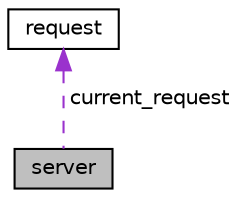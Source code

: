 digraph "server"
{
 // LATEX_PDF_SIZE
  edge [fontname="Helvetica",fontsize="10",labelfontname="Helvetica",labelfontsize="10"];
  node [fontname="Helvetica",fontsize="10",shape=record];
  Node1 [label="server",height=0.2,width=0.4,color="black", fillcolor="grey75", style="filled", fontcolor="black",tooltip="Server object: Takes requests from load balancer Process the requests Asks for another"];
  Node2 -> Node1 [dir="back",color="darkorchid3",fontsize="10",style="dashed",label=" current_request" ,fontname="Helvetica"];
  Node2 [label="request",height=0.2,width=0.4,color="black", fillcolor="white", style="filled",URL="$classrequest.html",tooltip=" "];
}
